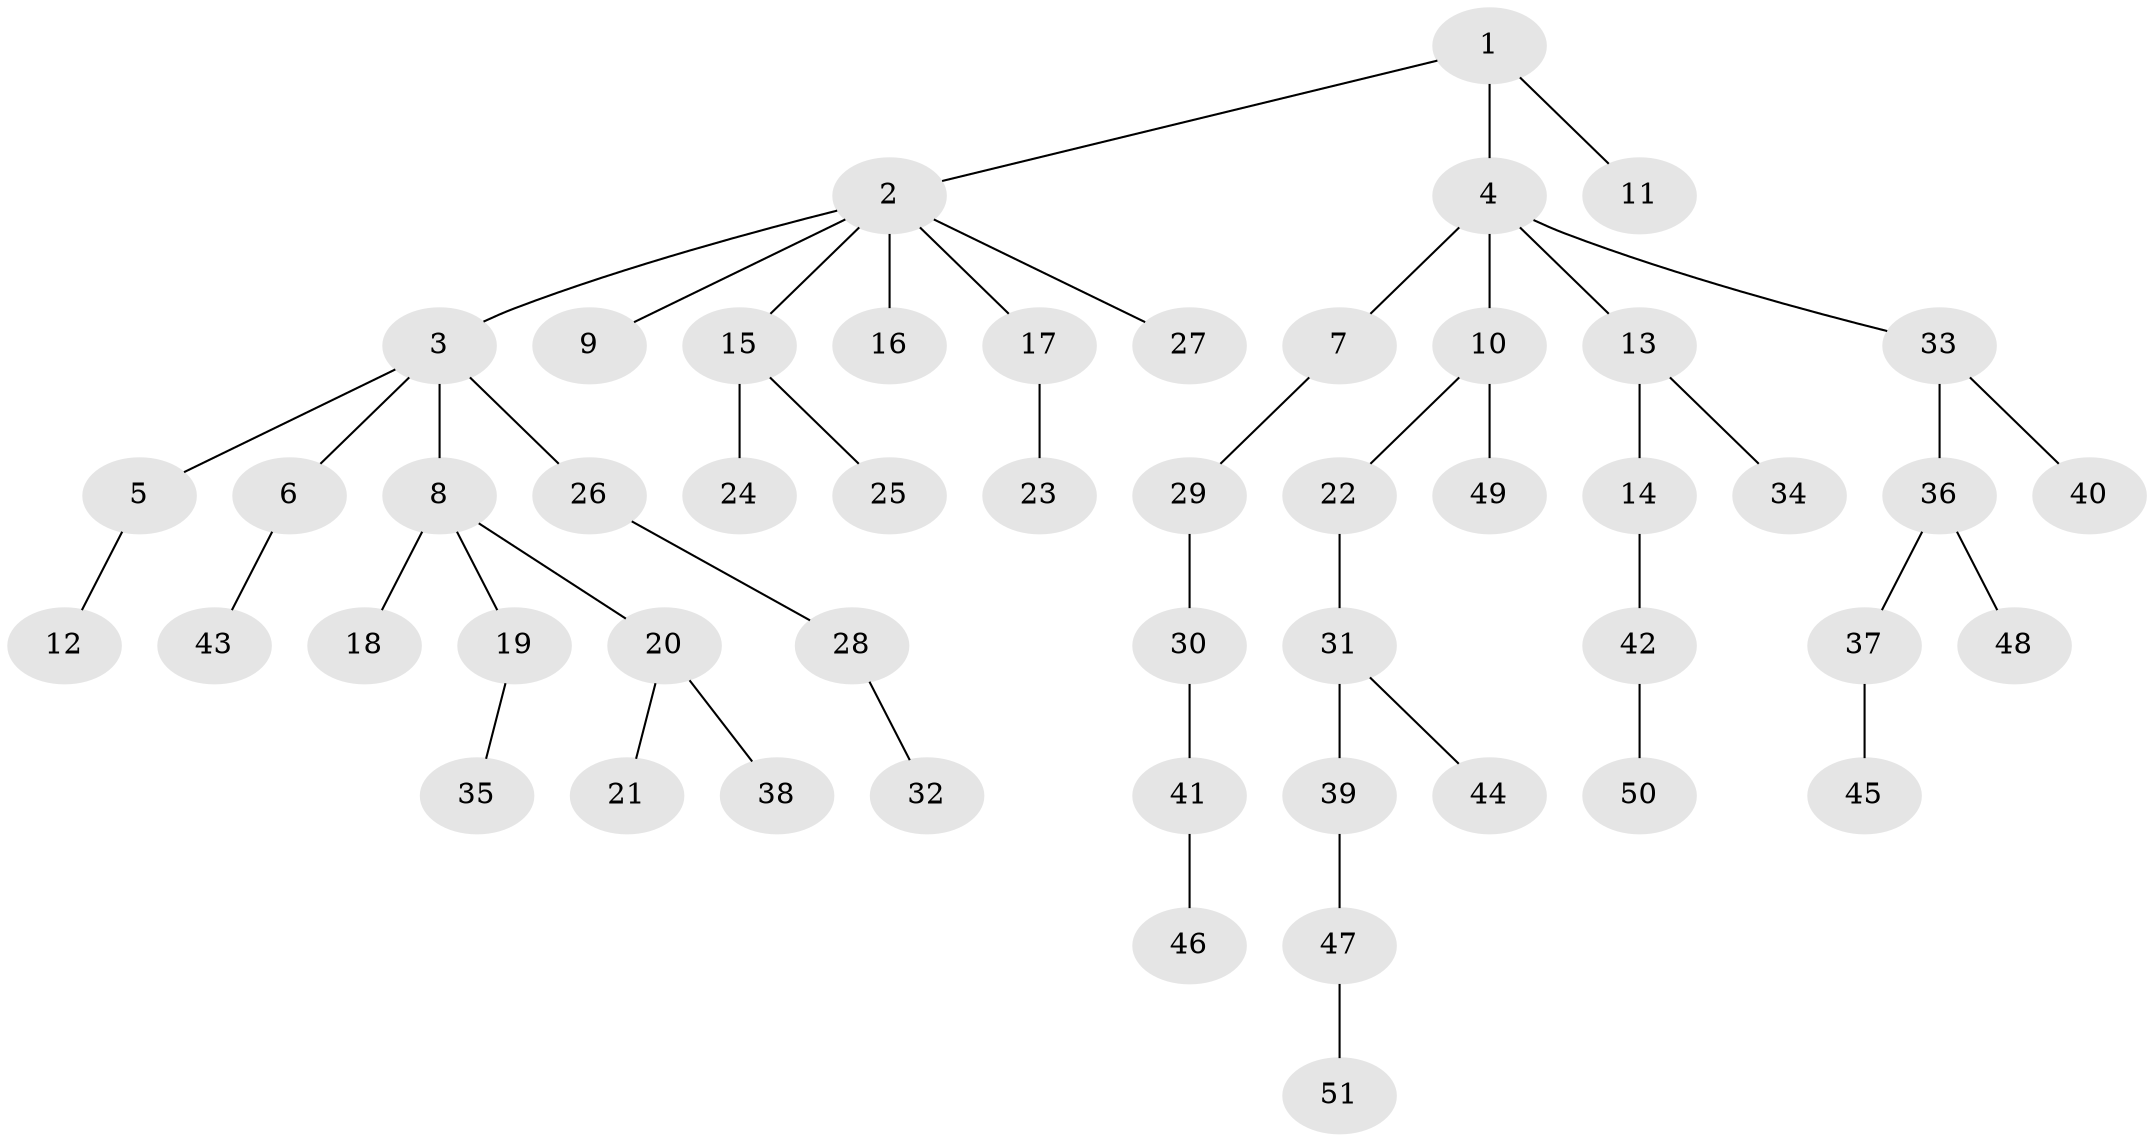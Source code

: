 // coarse degree distribution, {2: 0.45161290322580644, 6: 0.03225806451612903, 5: 0.06451612903225806, 1: 0.41935483870967744, 3: 0.03225806451612903}
// Generated by graph-tools (version 1.1) at 2025/51/03/04/25 22:51:34]
// undirected, 51 vertices, 50 edges
graph export_dot {
  node [color=gray90,style=filled];
  1;
  2;
  3;
  4;
  5;
  6;
  7;
  8;
  9;
  10;
  11;
  12;
  13;
  14;
  15;
  16;
  17;
  18;
  19;
  20;
  21;
  22;
  23;
  24;
  25;
  26;
  27;
  28;
  29;
  30;
  31;
  32;
  33;
  34;
  35;
  36;
  37;
  38;
  39;
  40;
  41;
  42;
  43;
  44;
  45;
  46;
  47;
  48;
  49;
  50;
  51;
  1 -- 2;
  1 -- 4;
  1 -- 11;
  2 -- 3;
  2 -- 9;
  2 -- 15;
  2 -- 16;
  2 -- 17;
  2 -- 27;
  3 -- 5;
  3 -- 6;
  3 -- 8;
  3 -- 26;
  4 -- 7;
  4 -- 10;
  4 -- 13;
  4 -- 33;
  5 -- 12;
  6 -- 43;
  7 -- 29;
  8 -- 18;
  8 -- 19;
  8 -- 20;
  10 -- 22;
  10 -- 49;
  13 -- 14;
  13 -- 34;
  14 -- 42;
  15 -- 24;
  15 -- 25;
  17 -- 23;
  19 -- 35;
  20 -- 21;
  20 -- 38;
  22 -- 31;
  26 -- 28;
  28 -- 32;
  29 -- 30;
  30 -- 41;
  31 -- 39;
  31 -- 44;
  33 -- 36;
  33 -- 40;
  36 -- 37;
  36 -- 48;
  37 -- 45;
  39 -- 47;
  41 -- 46;
  42 -- 50;
  47 -- 51;
}
